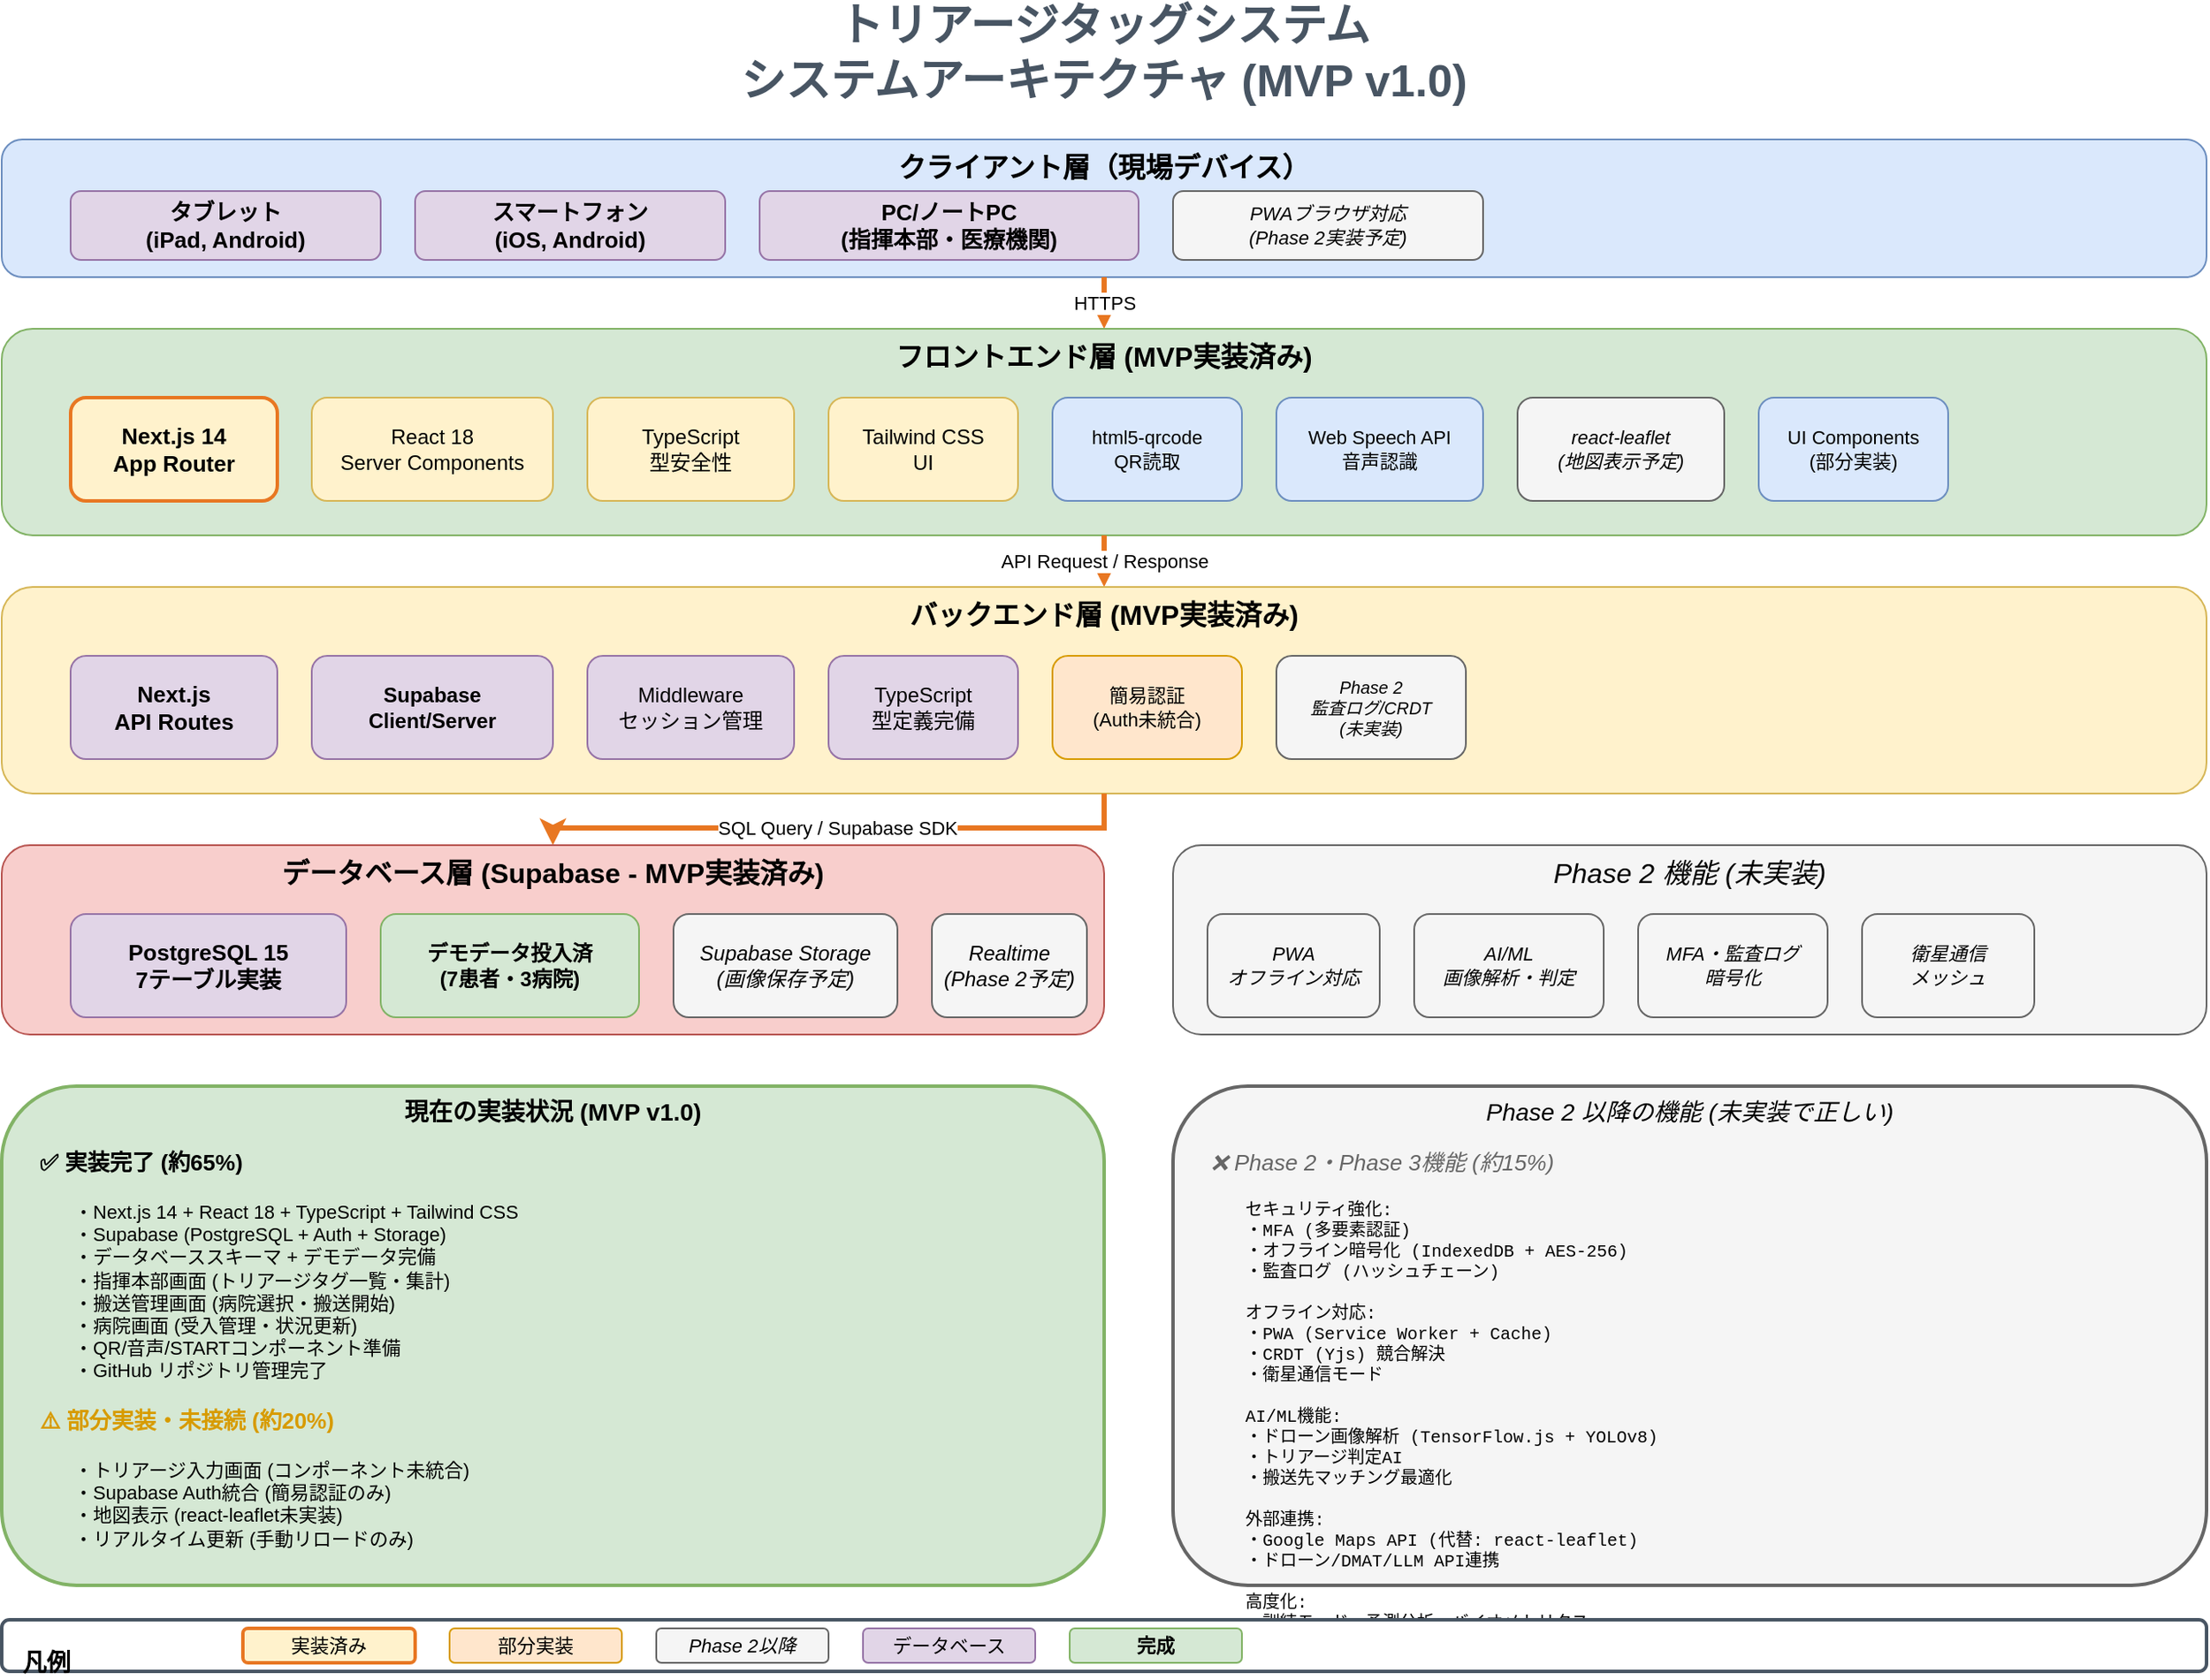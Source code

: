 <mxfile version="24.0.0">
  <diagram name="トリアージタッグシステム アーキテクチャ (MVP)" id="tts-architecture-mvp">
    <mxGraphModel dx="1600" dy="900" grid="1" gridSize="10" guides="1" tooltips="1" connect="1" arrows="1" fold="1" page="1" pageScale="1" pageWidth="1400" pageHeight="1000" math="0" shadow="0">
      <root>
        <mxCell id="0" />
        <mxCell id="1" parent="0" />

        <!-- Title -->
        <mxCell id="title" value="トリアージタッグシステム&#xa;システムアーキテクチャ (MVP v1.0)" style="text;html=1;strokeColor=none;fillColor=none;align=center;verticalAlign=middle;whiteSpace=wrap;rounded=0;fontSize=26;fontStyle=1;fontColor=#485563" vertex="1" parent="1">
          <mxGeometry x="400" y="20" width="600" height="60" as="geometry" />
        </mxCell>

        <!-- Client Layer -->
        <mxCell id="client-layer" value="クライアント層（現場デバイス）" style="rounded=1;whiteSpace=wrap;html=1;fillColor=#dae8fc;strokeColor=#6c8ebf;fontSize=16;fontStyle=1;verticalAlign=top;align=center;" vertex="1" parent="1">
          <mxGeometry x="60" y="100" width="1280" height="80" as="geometry" />
        </mxCell>

        <mxCell id="tablet" value="タブレット&#xa;(iPad, Android)" style="rounded=1;whiteSpace=wrap;html=1;fillColor=#e1d5e7;strokeColor=#9673a6;fontSize=13;fontStyle=1;" vertex="1" parent="1">
          <mxGeometry x="100" y="130" width="180" height="40" as="geometry" />
        </mxCell>

        <mxCell id="mobile" value="スマートフォン&#xa;(iOS, Android)" style="rounded=1;whiteSpace=wrap;html=1;fillColor=#e1d5e7;strokeColor=#9673a6;fontSize=13;fontStyle=1;" vertex="1" parent="1">
          <mxGeometry x="300" y="130" width="180" height="40" as="geometry" />
        </mxCell>

        <mxCell id="desktop" value="PC/ノートPC&#xa;(指揮本部・医療機関)" style="rounded=1;whiteSpace=wrap;html=1;fillColor=#e1d5e7;strokeColor=#9673a6;fontSize=13;fontStyle=1;" vertex="1" parent="1">
          <mxGeometry x="500" y="130" width="220" height="40" as="geometry" />
        </mxCell>

        <mxCell id="browser-note" value="PWAブラウザ対応&#xa;(Phase 2実装予定)" style="rounded=1;whiteSpace=wrap;html=1;fillColor=#f5f5f5;strokeColor=#666666;fontSize=11;fontStyle=2;" vertex="1" parent="1">
          <mxGeometry x="740" y="130" width="180" height="40" as="geometry" />
        </mxCell>

        <!-- Arrow from Client to Frontend -->
        <mxCell id="arrow-client-frontend" value="HTTPS" style="edgeStyle=orthogonalEdgeStyle;rounded=0;orthogonalLoop=1;jettySize=auto;html=1;fontSize=11;strokeWidth=3;strokeColor=#E87722;" edge="1" parent="1" source="client-layer" target="frontend-layer">
          <mxGeometry relative="1" as="geometry" />
        </mxCell>

        <!-- Frontend Layer -->
        <mxCell id="frontend-layer" value="フロントエンド層 (MVP実装済み)" style="rounded=1;whiteSpace=wrap;html=1;fillColor=#d5e8d4;strokeColor=#82b366;fontSize=16;fontStyle=1;verticalAlign=top;align=center;" vertex="1" parent="1">
          <mxGeometry x="60" y="210" width="1280" height="120" as="geometry" />
        </mxCell>

        <mxCell id="nextjs" value="Next.js 14&#xa;App Router" style="rounded=1;whiteSpace=wrap;html=1;fillColor=#fff2cc;strokeColor=#E87722;fontSize=13;fontStyle=1;strokeWidth=2;" vertex="1" parent="1">
          <mxGeometry x="100" y="250" width="120" height="60" as="geometry" />
        </mxCell>

        <mxCell id="react" value="React 18&#xa;Server Components" style="rounded=1;whiteSpace=wrap;html=1;fillColor=#fff2cc;strokeColor=#d6b656;fontSize=12;" vertex="1" parent="1">
          <mxGeometry x="240" y="250" width="140" height="60" as="geometry" />
        </mxCell>

        <mxCell id="typescript" value="TypeScript&#xa;型安全性" style="rounded=1;whiteSpace=wrap;html=1;fillColor=#fff2cc;strokeColor=#d6b656;fontSize=12;" vertex="1" parent="1">
          <mxGeometry x="400" y="250" width="120" height="60" as="geometry" />
        </mxCell>

        <mxCell id="tailwind" value="Tailwind CSS&#xa;UI" style="rounded=1;whiteSpace=wrap;html=1;fillColor=#fff2cc;strokeColor=#d6b656;fontSize=12;" vertex="1" parent="1">
          <mxGeometry x="540" y="250" width="110" height="60" as="geometry" />
        </mxCell>

        <mxCell id="qr-scanner" value="html5-qrcode&#xa;QR読取" style="rounded=1;whiteSpace=wrap;html=1;fillColor=#dae8fc;strokeColor=#6c8ebf;fontSize=11;" vertex="1" parent="1">
          <mxGeometry x="670" y="250" width="110" height="60" as="geometry" />
        </mxCell>

        <mxCell id="voice-api" value="Web Speech API&#xa;音声認識" style="rounded=1;whiteSpace=wrap;html=1;fillColor=#dae8fc;strokeColor=#6c8ebf;fontSize=11;" vertex="1" parent="1">
          <mxGeometry x="800" y="250" width="120" height="60" as="geometry" />
        </mxCell>

        <mxCell id="leaflet-planned" value="react-leaflet&#xa;(地図表示予定)" style="rounded=1;whiteSpace=wrap;html=1;fillColor=#f5f5f5;strokeColor=#666666;fontSize=11;fontStyle=2;" vertex="1" parent="1">
          <mxGeometry x="940" y="250" width="120" height="60" as="geometry" />
        </mxCell>

        <mxCell id="components-note" value="UI Components&#xa;(部分実装)" style="rounded=1;whiteSpace=wrap;html=1;fillColor=#dae8fc;strokeColor=#6c8ebf;fontSize=11;" vertex="1" parent="1">
          <mxGeometry x="1080" y="250" width="110" height="60" as="geometry" />
        </mxCell>

        <!-- Arrow from Frontend to Backend -->
        <mxCell id="arrow-frontend-backend" value="API Request / Response" style="edgeStyle=orthogonalEdgeStyle;rounded=0;orthogonalLoop=1;jettySize=auto;html=1;fontSize=11;strokeWidth=3;strokeColor=#E87722;" edge="1" parent="1" source="frontend-layer" target="backend-layer">
          <mxGeometry relative="1" as="geometry" />
        </mxCell>

        <!-- Backend Layer -->
        <mxCell id="backend-layer" value="バックエンド層 (MVP実装済み)" style="rounded=1;whiteSpace=wrap;html=1;fillColor=#fff2cc;strokeColor=#d6b656;fontSize=16;fontStyle=1;verticalAlign=top;align=center;" vertex="1" parent="1">
          <mxGeometry x="60" y="360" width="1280" height="120" as="geometry" />
        </mxCell>

        <mxCell id="api-routes" value="Next.js&#xa;API Routes" style="rounded=1;whiteSpace=wrap;html=1;fillColor=#e1d5e7;strokeColor=#9673a6;fontSize=13;fontStyle=1;" vertex="1" parent="1">
          <mxGeometry x="100" y="400" width="120" height="60" as="geometry" />
        </mxCell>

        <mxCell id="supabase-client" value="Supabase&#xa;Client/Server" style="rounded=1;whiteSpace=wrap;html=1;fillColor=#e1d5e7;strokeColor=#9673a6;fontSize=12;fontStyle=1;" vertex="1" parent="1">
          <mxGeometry x="240" y="400" width="140" height="60" as="geometry" />
        </mxCell>

        <mxCell id="middleware" value="Middleware&#xa;セッション管理" style="rounded=1;whiteSpace=wrap;html=1;fillColor=#e1d5e7;strokeColor=#9673a6;fontSize=12;" vertex="1" parent="1">
          <mxGeometry x="400" y="400" width="120" height="60" as="geometry" />
        </mxCell>

        <mxCell id="types" value="TypeScript&#xa;型定義完備" style="rounded=1;whiteSpace=wrap;html=1;fillColor=#e1d5e7;strokeColor=#9673a6;fontSize=12;" vertex="1" parent="1">
          <mxGeometry x="540" y="400" width="110" height="60" as="geometry" />
        </mxCell>

        <mxCell id="auth-simple" value="簡易認証&#xa;(Auth未統合)" style="rounded=1;whiteSpace=wrap;html=1;fillColor=#ffe6cc;strokeColor=#d79b00;fontSize=11;" vertex="1" parent="1">
          <mxGeometry x="670" y="400" width="110" height="60" as="geometry" />
        </mxCell>

        <mxCell id="phase2-backend" value="Phase 2&#xa;監査ログ/CRDT&#xa;(未実装)" style="rounded=1;whiteSpace=wrap;html=1;fillColor=#f5f5f5;strokeColor=#666666;fontSize=10;fontStyle=2;" vertex="1" parent="1">
          <mxGeometry x="800" y="400" width="110" height="60" as="geometry" />
        </mxCell>

        <!-- Arrow from Backend to Database -->
        <mxCell id="arrow-backend-database" value="SQL Query / Supabase SDK" style="edgeStyle=orthogonalEdgeStyle;rounded=0;orthogonalLoop=1;jettySize=auto;html=1;fontSize=11;strokeWidth=3;strokeColor=#E87722;" edge="1" parent="1" source="backend-layer" target="database-layer">
          <mxGeometry relative="1" as="geometry" />
        </mxCell>

        <!-- Database Layer -->
        <mxCell id="database-layer" value="データベース層 (Supabase - MVP実装済み)" style="rounded=1;whiteSpace=wrap;html=1;fillColor=#f8cecc;strokeColor=#b85450;fontSize=16;fontStyle=1;verticalAlign=top;align=center;" vertex="1" parent="1">
          <mxGeometry x="60" y="510" width="640" height="110" as="geometry" />
        </mxCell>

        <mxCell id="supabase-postgres" value="PostgreSQL 15&#xa;7テーブル実装" style="rounded=1;whiteSpace=wrap;html=1;fillColor=#e1d5e7;strokeColor=#9673a6;fontSize=13;fontStyle=1;" vertex="1" parent="1">
          <mxGeometry x="100" y="550" width="160" height="60" as="geometry" />
        </mxCell>

        <mxCell id="demo-data" value="デモデータ投入済&#xa;(7患者・3病院)" style="rounded=1;whiteSpace=wrap;html=1;fillColor=#d5e8d4;strokeColor=#82b366;fontSize=12;fontStyle=1;" vertex="1" parent="1">
          <mxGeometry x="280" y="550" width="150" height="60" as="geometry" />
        </mxCell>

        <mxCell id="supabase-storage" value="Supabase Storage&#xa;(画像保存予定)" style="rounded=1;whiteSpace=wrap;html=1;fillColor=#f5f5f5;strokeColor=#666666;fontSize=12;fontStyle=2;" vertex="1" parent="1">
          <mxGeometry x="450" y="550" width="130" height="60" as="geometry" />
        </mxCell>

        <mxCell id="realtime-planned" value="Realtime&#xa;(Phase 2予定)" style="rounded=1;whiteSpace=wrap;html=1;fillColor=#f5f5f5;strokeColor=#666666;fontSize=12;fontStyle=2;" vertex="1" parent="1">
          <mxGeometry x="600" y="550" width="90" height="60" as="geometry" />
        </mxCell>

        <!-- Phase 2 Features -->
        <mxCell id="phase2-layer" value="Phase 2 機能 (未実装)" style="rounded=1;whiteSpace=wrap;html=1;fillColor=#f5f5f5;strokeColor=#666666;fontSize=16;fontStyle=2;verticalAlign=top;align=center;" vertex="1" parent="1">
          <mxGeometry x="740" y="510" width="600" height="110" as="geometry" />
        </mxCell>

        <mxCell id="phase2-pwa" value="PWA&#xa;オフライン対応" style="rounded=1;whiteSpace=wrap;html=1;fillColor=#f5f5f5;strokeColor=#666666;fontSize=11;fontStyle=2;" vertex="1" parent="1">
          <mxGeometry x="760" y="550" width="100" height="60" as="geometry" />
        </mxCell>

        <mxCell id="phase2-ai" value="AI/ML&#xa;画像解析・判定" style="rounded=1;whiteSpace=wrap;html=1;fillColor=#f5f5f5;strokeColor=#666666;fontSize=11;fontStyle=2;" vertex="1" parent="1">
          <mxGeometry x="880" y="550" width="110" height="60" as="geometry" />
        </mxCell>

        <mxCell id="phase2-security" value="MFA・監査ログ&#xa;暗号化" style="rounded=1;whiteSpace=wrap;html=1;fillColor=#f5f5f5;strokeColor=#666666;fontSize=11;fontStyle=2;" vertex="1" parent="1">
          <mxGeometry x="1010" y="550" width="110" height="60" as="geometry" />
        </mxCell>

        <mxCell id="phase2-satellite" value="衛星通信&#xa;メッシュ" style="rounded=1;whiteSpace=wrap;html=1;fillColor=#f5f5f5;strokeColor=#666666;fontSize=11;fontStyle=2;" vertex="1" parent="1">
          <mxGeometry x="1140" y="550" width="100" height="60" as="geometry" />
        </mxCell>

        <!-- Current Implementation -->
        <mxCell id="impl-box" value="現在の実装状況 (MVP v1.0)" style="rounded=1;whiteSpace=wrap;html=1;fillColor=#d5e8d4;strokeColor=#82b366;fontSize=14;fontStyle=1;verticalAlign=top;strokeWidth=2;" vertex="1" parent="1">
          <mxGeometry x="60" y="650" width="640" height="290" as="geometry" />
        </mxCell>

        <mxCell id="impl-completed" value="✅ 実装完了 (約65%)" style="text;html=1;strokeColor=none;fillColor=none;align=left;verticalAlign=top;whiteSpace=wrap;rounded=0;fontSize=13;fontStyle=1;" vertex="1" parent="1">
          <mxGeometry x="80" y="680" width="580" height="25" as="geometry" />
        </mxCell>

        <mxCell id="impl-list" value="・Next.js 14 + React 18 + TypeScript + Tailwind CSS&#xa;・Supabase (PostgreSQL + Auth + Storage)&#xa;・データベーススキーマ + デモデータ完備&#xa;・指揮本部画面 (トリアージタグ一覧・集計)&#xa;・搬送管理画面 (病院選択・搬送開始)&#xa;・病院画面 (受入管理・状況更新)&#xa;・QR/音声/STARTコンポーネント準備&#xa;・GitHub リポジトリ管理完了" style="text;html=1;strokeColor=none;fillColor=none;align=left;verticalAlign=top;whiteSpace=wrap;rounded=0;fontSize=11;spacingLeft=20;" vertex="1" parent="1">
          <mxGeometry x="80" y="710" width="580" height="110" as="geometry" />
        </mxCell>

        <mxCell id="impl-partial" value="⚠️ 部分実装・未接続 (約20%)" style="text;html=1;strokeColor=none;fillColor=none;align=left;verticalAlign=top;whiteSpace=wrap;rounded=0;fontSize=13;fontStyle=1;fontColor=#d79b00;" vertex="1" parent="1">
          <mxGeometry x="80" y="830" width="580" height="25" as="geometry" />
        </mxCell>

        <mxCell id="partial-list" value="・トリアージ入力画面 (コンポーネント未統合)&#xa;・Supabase Auth統合 (簡易認証のみ)&#xa;・地図表示 (react-leaflet未実装)&#xa;・リアルタイム更新 (手動リロードのみ)" style="text;html=1;strokeColor=none;fillColor=none;align=left;verticalAlign=top;whiteSpace=wrap;rounded=0;fontSize=11;spacingLeft=20;" vertex="1" parent="1">
          <mxGeometry x="80" y="860" width="580" height="60" as="geometry" />
        </mxCell>

        <!-- Phase 2 Details -->
        <mxCell id="phase2-box" value="Phase 2 以降の機能 (未実装で正しい)" style="rounded=1;whiteSpace=wrap;html=1;fillColor=#f5f5f5;strokeColor=#666666;fontSize=14;fontStyle=2;verticalAlign=top;strokeWidth=2;" vertex="1" parent="1">
          <mxGeometry x="740" y="650" width="600" height="290" as="geometry" />
        </mxCell>

        <mxCell id="phase2-title" value="❌ Phase 2・Phase 3機能 (約15%)" style="text;html=1;strokeColor=none;fillColor=none;align=left;verticalAlign=top;whiteSpace=wrap;rounded=0;fontSize=13;fontStyle=2;fontColor=#666666;" vertex="1" parent="1">
          <mxGeometry x="760" y="680" width="560" height="25" as="geometry" />
        </mxCell>

        <mxCell id="phase2-list" value="セキュリティ強化:&#xa;  ・MFA (多要素認証)&#xa;  ・オフライン暗号化 (IndexedDB + AES-256)&#xa;  ・監査ログ (ハッシュチェーン)&#xa;&#xa;オフライン対応:&#xa;  ・PWA (Service Worker + Cache)&#xa;  ・CRDT (Yjs) 競合解決&#xa;  ・衛星通信モード&#xa;&#xa;AI/ML機能:&#xa;  ・ドローン画像解析 (TensorFlow.js + YOLOv8)&#xa;  ・トリアージ判定AI&#xa;  ・搬送先マッチング最適化&#xa;&#xa;外部連携:&#xa;  ・Google Maps API (代替: react-leaflet)&#xa;  ・ドローン/DMAT/LLM API連携&#xa;&#xa;高度化:&#xa;  ・訓練モード、予測分析、バイオメトリクス&#xa;  ・PDF/CSV出力、詳細レポート" style="text;html=1;strokeColor=none;fillColor=none;align=left;verticalAlign=top;whiteSpace=wrap;rounded=0;fontSize=10;spacingLeft=20;fontFamily=Courier New;" vertex="1" parent="1">
          <mxGeometry x="760" y="710" width="560" height="210" as="geometry" />
        </mxCell>

        <!-- Legend -->
        <mxCell id="legend-box" value="凡例" style="rounded=1;whiteSpace=wrap;html=1;fillColor=#ffffff;strokeColor=#485563;fontSize=14;fontStyle=1;verticalAlign=top;align=left;spacingLeft=10;spacingTop=10;strokeWidth=2;" vertex="1" parent="1">
          <mxGeometry x="60" y="960" width="1280" height="30" as="geometry" />
        </mxCell>

        <mxCell id="legend-core" value="実装済み" style="rounded=1;whiteSpace=wrap;html=1;fillColor=#fff2cc;strokeColor=#E87722;fontSize=11;strokeWidth=2;" vertex="1" parent="1">
          <mxGeometry x="200" y="965" width="100" height="20" as="geometry" />
        </mxCell>

        <mxCell id="legend-partial" value="部分実装" style="rounded=1;whiteSpace=wrap;html=1;fillColor=#ffe6cc;strokeColor=#d79b00;fontSize=11;" vertex="1" parent="1">
          <mxGeometry x="320" y="965" width="100" height="20" as="geometry" />
        </mxCell>

        <mxCell id="legend-future" value="Phase 2以降" style="rounded=1;whiteSpace=wrap;html=1;fillColor=#f5f5f5;strokeColor=#666666;fontSize=11;fontStyle=2;" vertex="1" parent="1">
          <mxGeometry x="440" y="965" width="100" height="20" as="geometry" />
        </mxCell>

        <mxCell id="legend-db" value="データベース" style="rounded=1;whiteSpace=wrap;html=1;fillColor=#e1d5e7;strokeColor=#9673a6;fontSize=11;" vertex="1" parent="1">
          <mxGeometry x="560" y="965" width="100" height="20" as="geometry" />
        </mxCell>

        <mxCell id="legend-success" value="完成" style="rounded=1;whiteSpace=wrap;html=1;fillColor=#d5e8d4;strokeColor=#82b366;fontSize=11;fontStyle=1;" vertex="1" parent="1">
          <mxGeometry x="680" y="965" width="100" height="20" as="geometry" />
        </mxCell>

      </root>
    </mxGraphModel>
  </diagram>
</mxfile>
